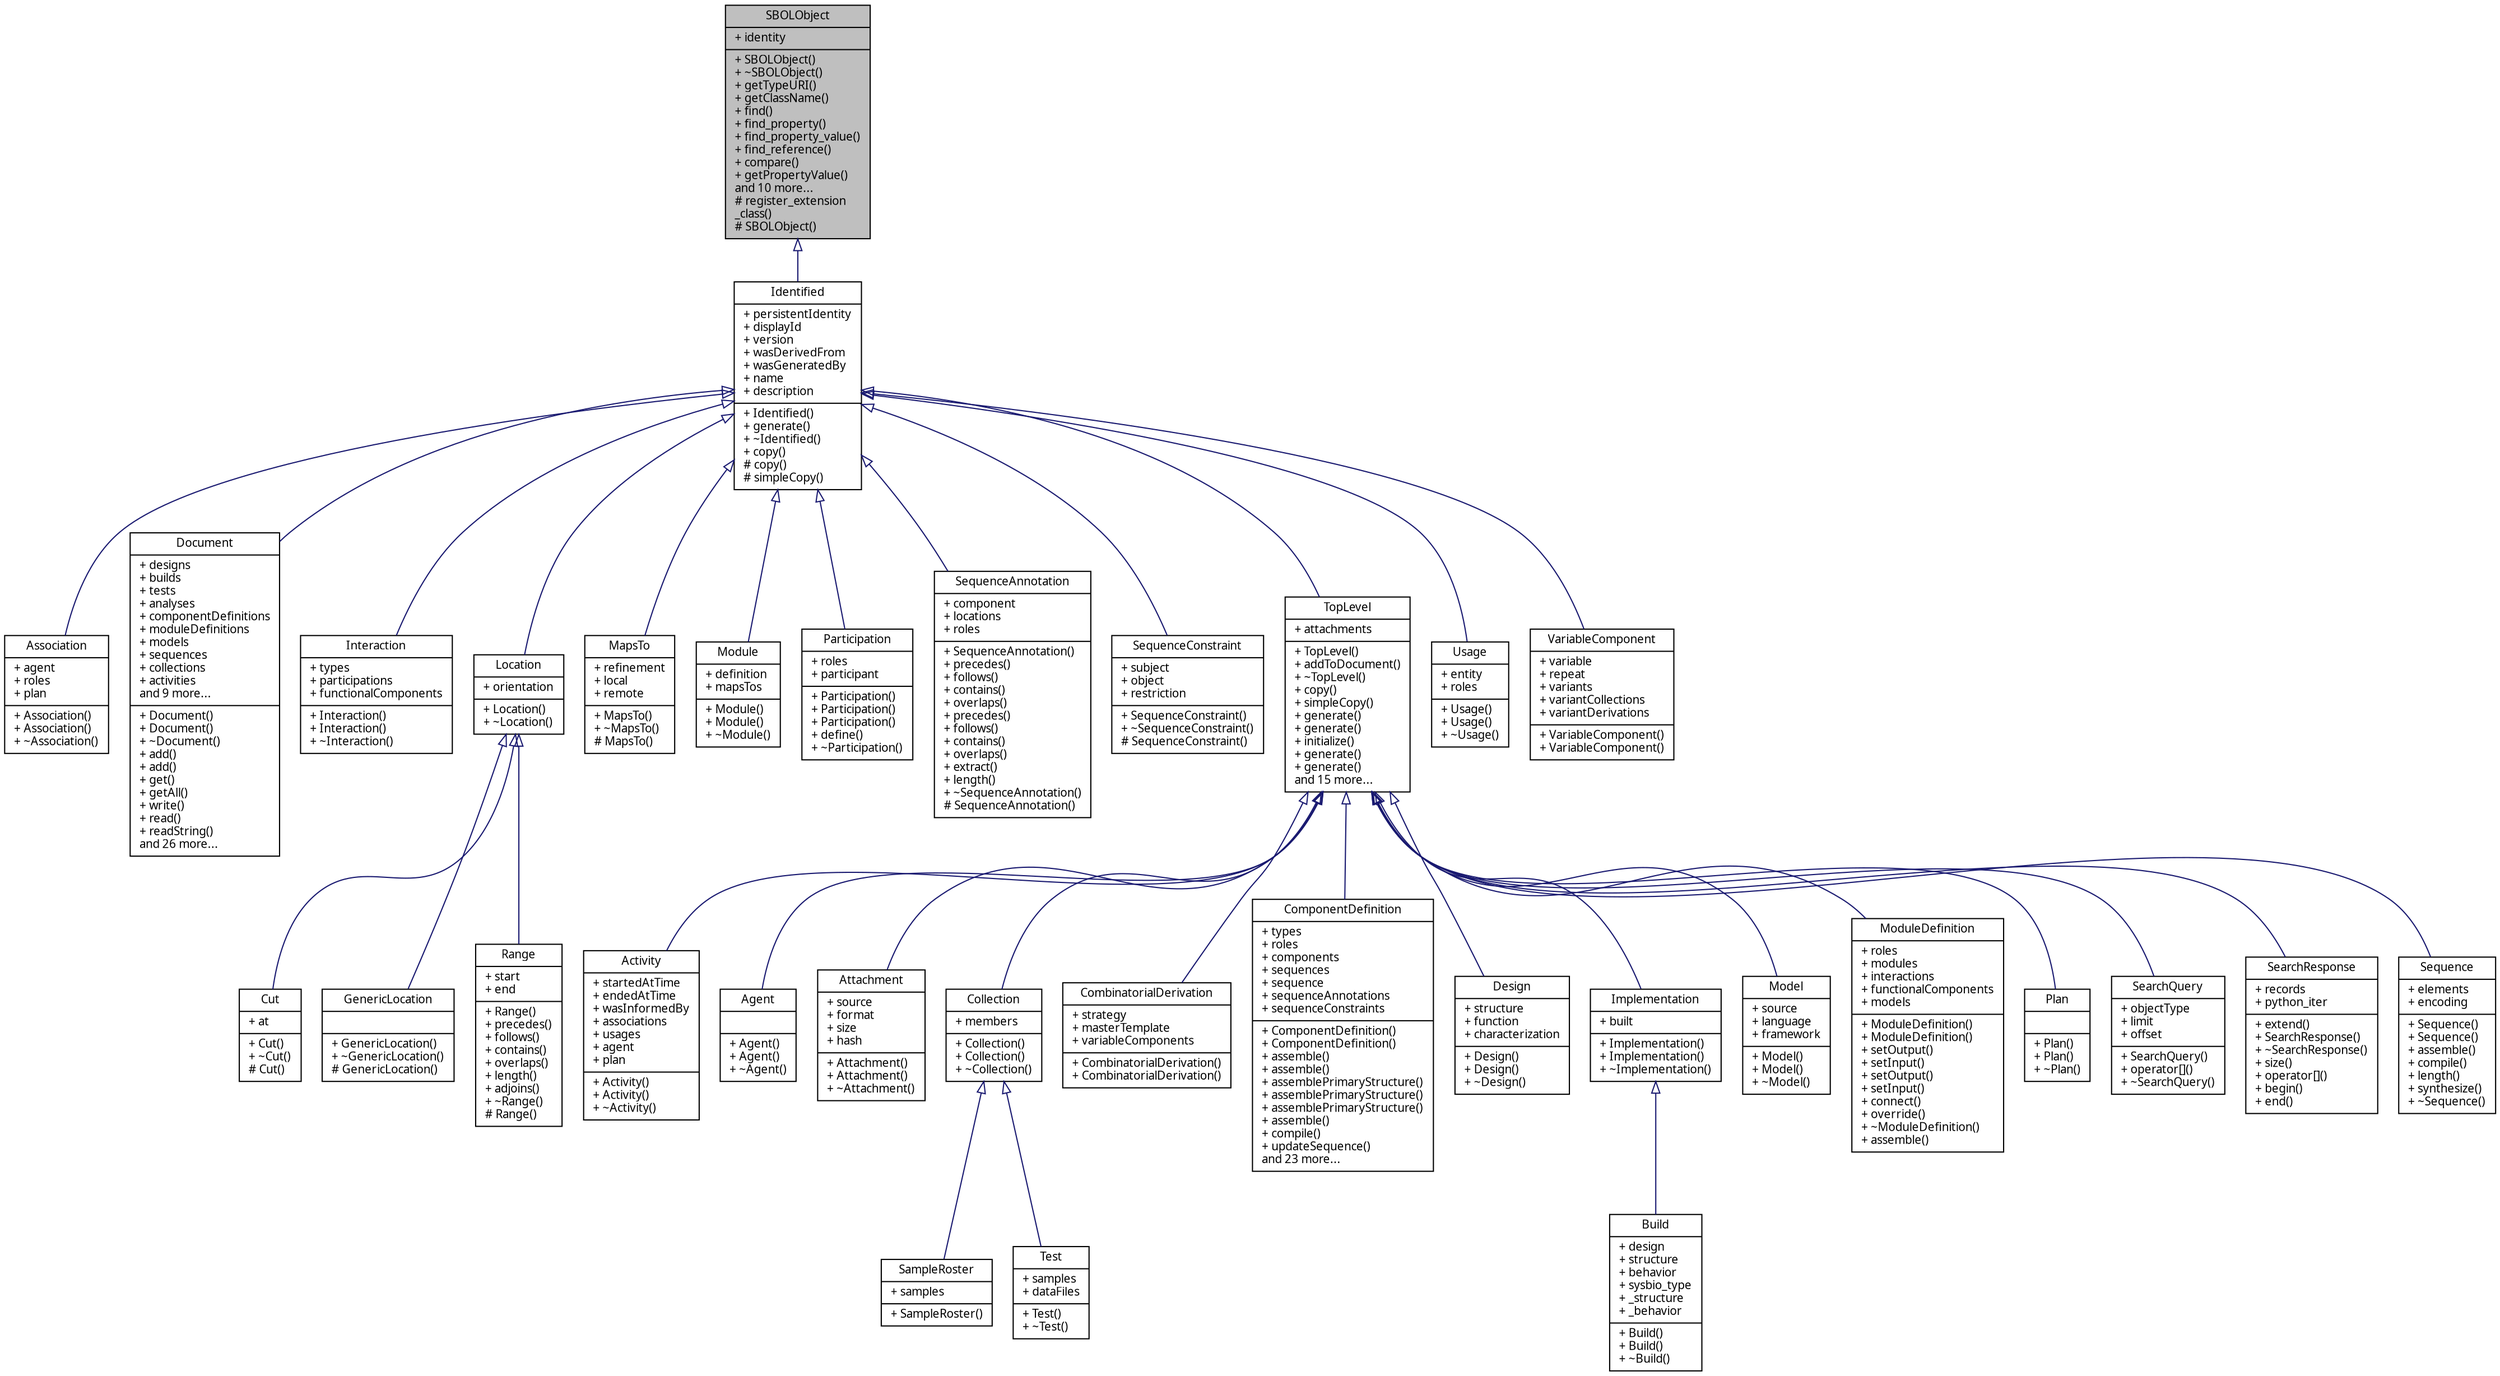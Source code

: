 digraph "SBOLObject"
{
  edge [fontname="FreeSans.ttf",fontsize="10",labelfontname="FreeSans.ttf",labelfontsize="10"];
  node [fontname="FreeSans.ttf",fontsize="10",shape=record];
  Node0 [label="{SBOLObject\n|+ identity\l|+ SBOLObject()\l+ ~SBOLObject()\l+ getTypeURI()\l+ getClassName()\l+ find()\l+ find_property()\l+ find_property_value()\l+ find_reference()\l+ compare()\l+ getPropertyValue()\land 10 more...\l# register_extension\l_class()\l# SBOLObject()\l}",height=0.2,width=0.4,color="black", fillcolor="grey75", style="filled", fontcolor="black"];
  Node0 -> Node1 [dir="back",color="midnightblue",fontsize="10",style="solid",arrowtail="onormal",fontname="FreeSans.ttf"];
  Node1 [label="{Identified\n|+ persistentIdentity\l+ displayId\l+ version\l+ wasDerivedFrom\l+ wasGeneratedBy\l+ name\l+ description\l|+ Identified()\l+ generate()\l+ ~Identified()\l+ copy()\l# copy()\l# simpleCopy()\l}",height=0.2,width=0.4,color="black", fillcolor="white", style="filled",URL="$classsbol_1_1_identified.html",tooltip="All SBOL-defined classes are directly or indirectly derived from the Identified abstract class..."];
  Node1 -> Node2 [dir="back",color="midnightblue",fontsize="10",style="solid",arrowtail="onormal",fontname="FreeSans.ttf"];
  Node2 [label="{Association\n|+ agent\l+ roles\l+ plan\l|+ Association()\l+ Association()\l+ ~Association()\l}",height=0.2,width=0.4,color="black", fillcolor="white", style="filled",URL="$classsbol_1_1_association.html",tooltip="An Association is linked to an Agent through the agent relationship. The Association includes the had..."];
  Node1 -> Node3 [dir="back",color="midnightblue",fontsize="10",style="solid",arrowtail="onormal",fontname="FreeSans.ttf"];
  Node3 [label="{Document\n|+ designs\l+ builds\l+ tests\l+ analyses\l+ componentDefinitions\l+ moduleDefinitions\l+ models\l+ sequences\l+ collections\l+ activities\land 9 more...\l|+ Document()\l+ Document()\l+ ~Document()\l+ add()\l+ add()\l+ get()\l+ getAll()\l+ write()\l+ read()\l+ readString()\land 26 more...\l}",height=0.2,width=0.4,color="black", fillcolor="white", style="filled",URL="$classsbol_1_1_document.html",tooltip="Read and write SBOL using a Document class. The Document is a container for Components, Modules, and all other SBOLObjects. "];
  Node1 -> Node4 [dir="back",color="midnightblue",fontsize="10",style="solid",arrowtail="onormal",fontname="FreeSans.ttf"];
  Node4 [label="{Interaction\n|+ types\l+ participations\l+ functionalComponents\l|+ Interaction()\l+ Interaction()\l+ ~Interaction()\l}",height=0.2,width=0.4,color="black", fillcolor="white", style="filled",URL="$classsbol_1_1_interaction.html",tooltip="The Interaction class provides more detailed descriptionof how the FunctionalComponents are intended ..."];
  Node1 -> Node5 [dir="back",color="midnightblue",fontsize="10",style="solid",arrowtail="onormal",fontname="FreeSans.ttf"];
  Node5 [label="{Location\n|+ orientation\l|+ Location()\l+ ~Location()\l}",height=0.2,width=0.4,color="black", fillcolor="white", style="filled",URL="$classsbol_1_1_location.html",tooltip="The Location class specifies the strand orientation of a Component and can be further extended by the..."];
  Node5 -> Node6 [dir="back",color="midnightblue",fontsize="10",style="solid",arrowtail="onormal",fontname="FreeSans.ttf"];
  Node6 [label="{Cut\n|+ at\l|+ Cut()\l+ ~Cut()\l# Cut()\l}",height=0.2,width=0.4,color="black", fillcolor="white", style="filled",URL="$classsbol_1_1_cut.html",tooltip="The Cut class specifies a location between two coordinates of a Sequence&#39;s elements. class Cut : public Location. "];
  Node5 -> Node7 [dir="back",color="midnightblue",fontsize="10",style="solid",arrowtail="onormal",fontname="FreeSans.ttf"];
  Node7 [label="{GenericLocation\n||+ GenericLocation()\l+ ~GenericLocation()\l# GenericLocation()\l}",height=0.2,width=0.4,color="black", fillcolor="white", style="filled",URL="$classsbol_1_1_generic_location.html",tooltip="the GenericLocation class is included as a starting point for specifying regions on Sequence objects ..."];
  Node5 -> Node8 [dir="back",color="midnightblue",fontsize="10",style="solid",arrowtail="onormal",fontname="FreeSans.ttf"];
  Node8 [label="{Range\n|+ start\l+ end\l|+ Range()\l+ precedes()\l+ follows()\l+ contains()\l+ overlaps()\l+ length()\l+ adjoins()\l+ ~Range()\l# Range()\l}",height=0.2,width=0.4,color="black", fillcolor="white", style="filled",URL="$classsbol_1_1_range.html",tooltip="A Range object specifies a region via discrete, inclusive start and end positions that correspond to ..."];
  Node1 -> Node9 [dir="back",color="midnightblue",fontsize="10",style="solid",arrowtail="onormal",fontname="FreeSans.ttf"];
  Node9 [label="{MapsTo\n|+ refinement\l+ local\l+ remote\l|+ MapsTo()\l+ ~MapsTo()\l# MapsTo()\l}",height=0.2,width=0.4,color="black", fillcolor="white", style="filled",URL="$classsbol_1_1_maps_to.html",tooltip="The purpose of the MapsTo class is to make identity relationships between different ComponentInstance..."];
  Node1 -> Node10 [dir="back",color="midnightblue",fontsize="10",style="solid",arrowtail="onormal",fontname="FreeSans.ttf"];
  Node10 [label="{Module\n|+ definition\l+ mapsTos\l|+ Module()\l+ Module()\l+ ~Module()\l}",height=0.2,width=0.4,color="black", fillcolor="white", style="filled",URL="$classsbol_1_1_module.html",tooltip="The Module class represents a submodule of a ModuleDefinition within a hierarchical design..."];
  Node1 -> Node11 [dir="back",color="midnightblue",fontsize="10",style="solid",arrowtail="onormal",fontname="FreeSans.ttf"];
  Node11 [label="{Participation\n|+ roles\l+ participant\l|+ Participation()\l+ Participation()\l+ Participation()\l+ define()\l+ ~Participation()\l}",height=0.2,width=0.4,color="black", fillcolor="white", style="filled",URL="$classsbol_1_1_participation.html",tooltip="Each Participation represents how a particular FunctionalComponent behaves in its parent Interaction..."];
  Node1 -> Node12 [dir="back",color="midnightblue",fontsize="10",style="solid",arrowtail="onormal",fontname="FreeSans.ttf"];
  Node12 [label="{SequenceAnnotation\n|+ component\l+ locations\l+ roles\l|+ SequenceAnnotation()\l+ precedes()\l+ follows()\l+ contains()\l+ overlaps()\l+ precedes()\l+ follows()\l+ contains()\l+ overlaps()\l+ extract()\l+ length()\l+ ~SequenceAnnotation()\l# SequenceAnnotation()\l}",height=0.2,width=0.4,color="black", fillcolor="white", style="filled",URL="$classsbol_1_1_sequence_annotation.html",tooltip="The SequenceAnnotation class describes one or more regions of interest on the Sequence objects referr..."];
  Node1 -> Node13 [dir="back",color="midnightblue",fontsize="10",style="solid",arrowtail="onormal",fontname="FreeSans.ttf"];
  Node13 [label="{SequenceConstraint\n|+ subject\l+ object\l+ restriction\l|+ SequenceConstraint()\l+ ~SequenceConstraint()\l# SequenceConstraint()\l}",height=0.2,width=0.4,color="black", fillcolor="white", style="filled",URL="$classsbol_1_1_sequence_constraint.html",tooltip="The SequenceConstraint class can be used to assert restrictions on the relative, sequence-based posit..."];
  Node1 -> Node14 [dir="back",color="midnightblue",fontsize="10",style="solid",arrowtail="onormal",fontname="FreeSans.ttf"];
  Node14 [label="{TopLevel\n|+ attachments\l|+ TopLevel()\l+ addToDocument()\l+ ~TopLevel()\l+ copy()\l+ simpleCopy()\l+ generate()\l+ generate()\l+ initialize()\l+ generate()\l+ generate()\land 15 more...\l}",height=0.2,width=0.4,color="black", fillcolor="white", style="filled",URL="$classsbol_1_1_top_level.html",tooltip="All SBOL classes derived from TopLevel appear as top level nodes in the RDF/XML document tree and SBO..."];
  Node14 -> Node15 [dir="back",color="midnightblue",fontsize="10",style="solid",arrowtail="onormal",fontname="FreeSans.ttf"];
  Node15 [label="{Activity\n|+ startedAtTime\l+ endedAtTime\l+ wasInformedBy\l+ associations\l+ usages\l+ agent\l+ plan\l|+ Activity()\l+ Activity()\l+ ~Activity()\l}",height=0.2,width=0.4,color="black", fillcolor="white", style="filled",URL="$classsbol_1_1_activity.html",tooltip="A generated Entity is linked through a wasGeneratedBy relationship to an Activity, which is used to describe how different Agents and other entities were used. An Activity is linked through a qualifiedAssociation to Associations, to describe the role of agents, and is linked through qualifiedUsage to Usages to describe the role of other entities used as part of the activity. Moreover, each Activity includes optional startedAtTime and endedAtTime properties. When using Activity to capture how an entity was derived, it is expected that any additional information needed will be attached as annotations. This may include software settings or textual notes. Activities can also be linked together using the wasInformedBy relationship to provide dependency without explicitly specifying start and end times. "];
  Node14 -> Node16 [dir="back",color="midnightblue",fontsize="10",style="solid",arrowtail="onormal",fontname="FreeSans.ttf"];
  Node16 [label="{Agent\n||+ Agent()\l+ Agent()\l+ ~Agent()\l}",height=0.2,width=0.4,color="black", fillcolor="white", style="filled",URL="$classsbol_1_1_agent.html",tooltip="Examples of agents are person, organisation or software. These agents should be annotated with additi..."];
  Node14 -> Node17 [dir="back",color="midnightblue",fontsize="10",style="solid",arrowtail="onormal",fontname="FreeSans.ttf"];
  Node17 [label="{Attachment\n|+ source\l+ format\l+ size\l+ hash\l|+ Attachment()\l+ Attachment()\l+ ~Attachment()\l}",height=0.2,width=0.4,color="black", fillcolor="white", style="filled",URL="$classsbol_1_1_attachment.html",tooltip="The Attachment class is a general container for data files, especially experimental data files..."];
  Node14 -> Node18 [dir="back",color="midnightblue",fontsize="10",style="solid",arrowtail="onormal",fontname="FreeSans.ttf"];
  Node18 [label="{Collection\n|+ members\l|+ Collection()\l+ Collection()\l+ ~Collection()\l}",height=0.2,width=0.4,color="black", fillcolor="white", style="filled",URL="$classsbol_1_1_collection.html",tooltip="The Collection class is a class that groups together a set of TopLevel objects that have something in..."];
  Node18 -> Node19 [dir="back",color="midnightblue",fontsize="10",style="solid",arrowtail="onormal",fontname="FreeSans.ttf"];
  Node19 [label="{SampleRoster\n|+ samples\l|+ SampleRoster()\l}",height=0.2,width=0.4,color="black", fillcolor="white", style="filled",URL="$classsbol_1_1_sample_roster.html",tooltip="A SampleRoster is a container used to group Builds that are included in an experiment together..."];
  Node18 -> Node20 [dir="back",color="midnightblue",fontsize="10",style="solid",arrowtail="onormal",fontname="FreeSans.ttf"];
  Node20 [label="{Test\n|+ samples\l+ dataFiles\l|+ Test()\l+ ~Test()\l}",height=0.2,width=0.4,color="black", fillcolor="white", style="filled",URL="$classsbol_1_1_test.html",tooltip="A Test is a container for experimental data. A Test is the product of the third step of libSBOL&#39;s for..."];
  Node14 -> Node21 [dir="back",color="midnightblue",fontsize="10",style="solid",arrowtail="onormal",fontname="FreeSans.ttf"];
  Node21 [label="{CombinatorialDerivation\n|+ strategy\l+ masterTemplate\l+ variableComponents\l|+ CombinatorialDerivation()\l+ CombinatorialDerivation()\l}",height=0.2,width=0.4,color="black", fillcolor="white", style="filled",URL="$classsbol_1_1_combinatorial_derivation.html",tooltip="A ComponentDeriviation specifies the composition of a combinatorial design or variant library for com..."];
  Node14 -> Node22 [dir="back",color="midnightblue",fontsize="10",style="solid",arrowtail="onormal",fontname="FreeSans.ttf"];
  Node22 [label="{ComponentDefinition\n|+ types\l+ roles\l+ components\l+ sequences\l+ sequence\l+ sequenceAnnotations\l+ sequenceConstraints\l|+ ComponentDefinition()\l+ ComponentDefinition()\l+ assemble()\l+ assemble()\l+ assemblePrimaryStructure()\l+ assemblePrimaryStructure()\l+ assemblePrimaryStructure()\l+ assemble()\l+ compile()\l+ updateSequence()\land 23 more...\l}",height=0.2,width=0.4,color="black", fillcolor="white", style="filled",URL="$classsbol_1_1_component_definition.html",tooltip="The ComponentDefinition class represents the structural entities of a biological design. "];
  Node14 -> Node23 [dir="back",color="midnightblue",fontsize="10",style="solid",arrowtail="onormal",fontname="FreeSans.ttf"];
  Node23 [label="{Design\n|+ structure\l+ function\l+ characterization\l|+ Design()\l+ Design()\l+ ~Design()\l}",height=0.2,width=0.4,color="black", fillcolor="white", style="filled",URL="$classsbol_1_1_design.html",tooltip="This class represents a biological Design. A Design is a conceptual representation of a biological sy..."];
  Node14 -> Node24 [dir="back",color="midnightblue",fontsize="10",style="solid",arrowtail="onormal",fontname="FreeSans.ttf"];
  Node24 [label="{Implementation\n|+ built\l|+ Implementation()\l+ Implementation()\l+ ~Implementation()\l}",height=0.2,width=0.4,color="black", fillcolor="white", style="filled",URL="$classsbol_1_1_implementation.html",tooltip="An Implementation represents a real, physical instance of a synthetic biological construct which may ..."];
  Node24 -> Node25 [dir="back",color="midnightblue",fontsize="10",style="solid",arrowtail="onormal",fontname="FreeSans.ttf"];
  Node25 [label="{Build\n|+ design\l+ structure\l+ behavior\l+ sysbio_type\l+ _structure\l+ _behavior\l|+ Build()\l+ Build()\l+ ~Build()\l}",height=0.2,width=0.4,color="black", fillcolor="white", style="filled",URL="$classsbol_1_1_build.html",tooltip="A Build is a realization of a Design. For practical purposes, a Build can represent a biological clon..."];
  Node14 -> Node26 [dir="back",color="midnightblue",fontsize="10",style="solid",arrowtail="onormal",fontname="FreeSans.ttf"];
  Node26 [label="{Model\n|+ source\l+ language\l+ framework\l|+ Model()\l+ Model()\l+ ~Model()\l}",height=0.2,width=0.4,color="black", fillcolor="white", style="filled",URL="$classsbol_1_1_model.html",tooltip="The purpose of the Model class is to serve as a placeholder for an external computational model and p..."];
  Node14 -> Node27 [dir="back",color="midnightblue",fontsize="10",style="solid",arrowtail="onormal",fontname="FreeSans.ttf"];
  Node27 [label="{ModuleDefinition\n|+ roles\l+ modules\l+ interactions\l+ functionalComponents\l+ models\l|+ ModuleDefinition()\l+ ModuleDefinition()\l+ setOutput()\l+ setInput()\l+ setOutput()\l+ setInput()\l+ connect()\l+ override()\l+ ~ModuleDefinition()\l+ assemble()\l}",height=0.2,width=0.4,color="black", fillcolor="white", style="filled",URL="$classsbol_1_1_module_definition.html",tooltip="The ModuleDefinition class represents a grouping of structural and functional entities in a biologica..."];
  Node14 -> Node28 [dir="back",color="midnightblue",fontsize="10",style="solid",arrowtail="onormal",fontname="FreeSans.ttf"];
  Node28 [label="{Plan\n||+ Plan()\l+ Plan()\l+ ~Plan()\l}",height=0.2,width=0.4,color="black", fillcolor="white", style="filled",URL="$classsbol_1_1_plan.html",tooltip="Examples of agents are person, organisation or software. These agents should be annotated with additi..."];
  Node14 -> Node29 [dir="back",color="midnightblue",fontsize="10",style="solid",arrowtail="onormal",fontname="FreeSans.ttf"];
  Node29 [label="{SearchQuery\n|+ objectType\l+ limit\l+ offset\l|+ SearchQuery()\l+ operator[]()\l+ ~SearchQuery()\l}",height=0.2,width=0.4,color="black", fillcolor="white", style="filled",URL="$classsbol_1_1_search_query.html",tooltip="A SearchQuery object is used to configure advanced searches for bioparts in a PartShop. Advanced searches are useful for matching values across multiple fields, or to specify multiple values in a single field. "];
  Node14 -> Node30 [dir="back",color="midnightblue",fontsize="10",style="solid",arrowtail="onormal",fontname="FreeSans.ttf"];
  Node30 [label="{SearchResponse\n|+ records\l+ python_iter\l|+ extend()\l+ SearchResponse()\l+ ~SearchResponse()\l+ size()\l+ operator[]()\l+ begin()\l+ end()\l}",height=0.2,width=0.4,color="black", fillcolor="white", style="filled",URL="$classsbol_1_1_search_response.html",tooltip="A SearchResponse is a container of search records returned by a search request. "];
  Node14 -> Node31 [dir="back",color="midnightblue",fontsize="10",style="solid",arrowtail="onormal",fontname="FreeSans.ttf"];
  Node31 [label="{Sequence\n|+ elements\l+ encoding\l|+ Sequence()\l+ Sequence()\l+ assemble()\l+ compile()\l+ length()\l+ synthesize()\l+ ~Sequence()\l}",height=0.2,width=0.4,color="black", fillcolor="white", style="filled",URL="$classsbol_1_1_sequence.html",tooltip="The primary structure (eg, nucleotide or amino acid sequence) of a ComponentDefinition object..."];
  Node1 -> Node32 [dir="back",color="midnightblue",fontsize="10",style="solid",arrowtail="onormal",fontname="FreeSans.ttf"];
  Node32 [label="{Usage\n|+ entity\l+ roles\l|+ Usage()\l+ Usage()\l+ ~Usage()\l}",height=0.2,width=0.4,color="black", fillcolor="white", style="filled",URL="$classsbol_1_1_usage.html",tooltip="How different entities are used in an Activity is specified with the Usage class, which is linked fro..."];
  Node1 -> Node33 [dir="back",color="midnightblue",fontsize="10",style="solid",arrowtail="onormal",fontname="FreeSans.ttf"];
  Node33 [label="{VariableComponent\n|+ variable\l+ repeat\l+ variants\l+ variantCollections\l+ variantDerivations\l|+ VariableComponent()\l+ VariableComponent()\l}",height=0.2,width=0.4,color="black", fillcolor="white", style="filled",URL="$classsbol_1_1_variable_component.html",tooltip="The VariableComponent class can be used to specify a choice of ComponentDefinition objects for any ne..."];
}
